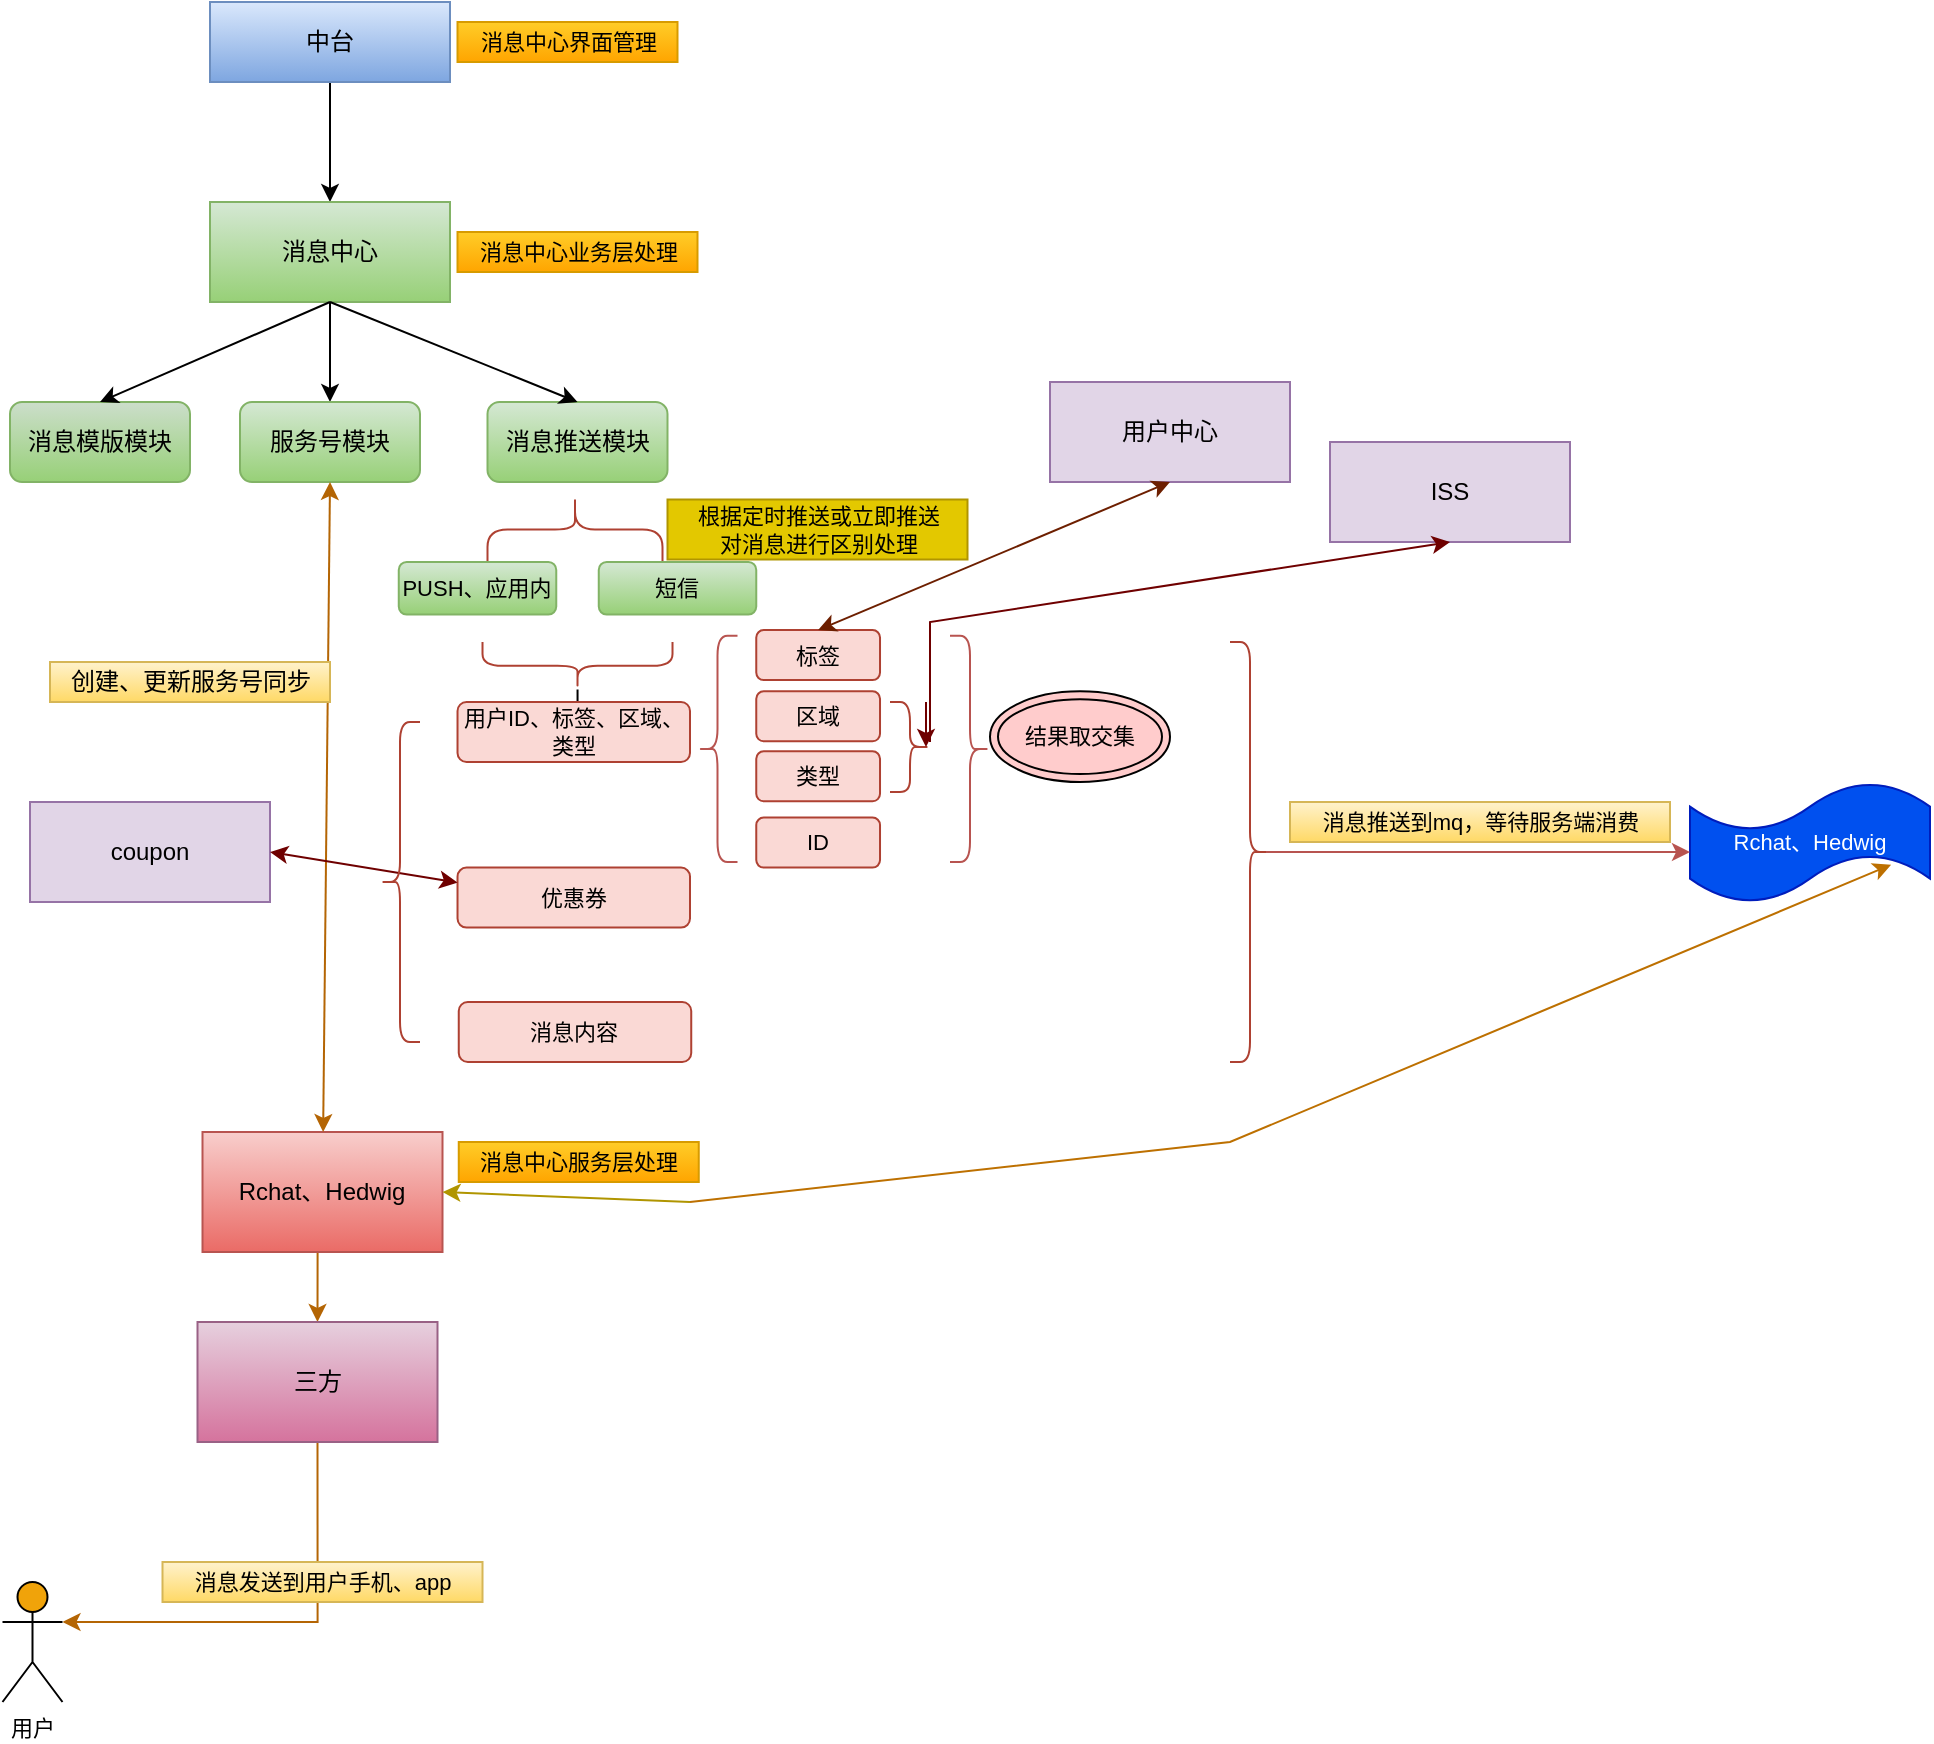 <mxfile version="18.2.0" type="github">
  <diagram id="_1OipIb5Q-4CC24sANAU" name="Page-1">
    <mxGraphModel dx="1426" dy="794" grid="1" gridSize="10" guides="1" tooltips="1" connect="1" arrows="1" fold="1" page="1" pageScale="1" pageWidth="827" pageHeight="1169" math="0" shadow="0">
      <root>
        <mxCell id="0" />
        <mxCell id="1" parent="0" />
        <mxCell id="5bzese59VaXOv46YJbxD-38" style="edgeStyle=orthogonalEdgeStyle;rounded=0;orthogonalLoop=1;jettySize=auto;html=1;entryX=0.5;entryY=0;entryDx=0;entryDy=0;fontSize=11;" parent="1" source="5bzese59VaXOv46YJbxD-2" target="5bzese59VaXOv46YJbxD-5" edge="1">
          <mxGeometry relative="1" as="geometry" />
        </mxCell>
        <mxCell id="5bzese59VaXOv46YJbxD-2" value="中台" style="whiteSpace=wrap;html=1;rounded=0;fillColor=#dae8fc;gradientColor=#7ea6e0;strokeColor=#6c8ebf;" parent="1" vertex="1">
          <mxGeometry x="310" y="100" width="120" height="40" as="geometry" />
        </mxCell>
        <mxCell id="5bzese59VaXOv46YJbxD-39" style="edgeStyle=orthogonalEdgeStyle;rounded=0;orthogonalLoop=1;jettySize=auto;html=1;entryX=0.5;entryY=0;entryDx=0;entryDy=0;fontSize=11;" parent="1" source="5bzese59VaXOv46YJbxD-5" target="5bzese59VaXOv46YJbxD-9" edge="1">
          <mxGeometry relative="1" as="geometry" />
        </mxCell>
        <mxCell id="5bzese59VaXOv46YJbxD-5" value="消息中心" style="whiteSpace=wrap;html=1;rounded=0;fillColor=#d5e8d4;gradientColor=#97d077;strokeColor=#82b366;" parent="1" vertex="1">
          <mxGeometry x="310" y="200" width="120" height="50" as="geometry" />
        </mxCell>
        <mxCell id="5bzese59VaXOv46YJbxD-7" value="消息模版模块" style="rounded=1;whiteSpace=wrap;html=1;fillColor=#CCDECB;gradientColor=#97d077;strokeColor=#82b366;" parent="1" vertex="1">
          <mxGeometry x="210" y="300" width="90" height="40" as="geometry" />
        </mxCell>
        <mxCell id="5bzese59VaXOv46YJbxD-8" value="消息推送模块" style="rounded=1;whiteSpace=wrap;html=1;fillColor=#d5e8d4;gradientColor=#97d077;strokeColor=#82b366;" parent="1" vertex="1">
          <mxGeometry x="448.75" y="300" width="90" height="40" as="geometry" />
        </mxCell>
        <mxCell id="5bzese59VaXOv46YJbxD-9" value="服务号模块" style="rounded=1;whiteSpace=wrap;html=1;fillColor=#d5e8d4;gradientColor=#97d077;strokeColor=#82b366;" parent="1" vertex="1">
          <mxGeometry x="325" y="300" width="90" height="40" as="geometry" />
        </mxCell>
        <mxCell id="5bzese59VaXOv46YJbxD-37" style="edgeStyle=orthogonalEdgeStyle;rounded=0;orthogonalLoop=1;jettySize=auto;html=1;exitX=0.5;exitY=1;exitDx=0;exitDy=0;entryX=0.5;entryY=0;entryDx=0;entryDy=0;fontSize=11;fillColor=#fad7ac;strokeColor=#b46504;" parent="1" source="5bzese59VaXOv46YJbxD-14" target="5bzese59VaXOv46YJbxD-33" edge="1">
          <mxGeometry relative="1" as="geometry" />
        </mxCell>
        <mxCell id="5bzese59VaXOv46YJbxD-14" value="Rchat、Hedwig" style="whiteSpace=wrap;html=1;rounded=0;fillColor=#f8cecc;gradientColor=#ea6b66;strokeColor=#b85450;" parent="1" vertex="1">
          <mxGeometry x="306.25" y="665" width="120" height="60" as="geometry" />
        </mxCell>
        <mxCell id="5bzese59VaXOv46YJbxD-18" value="" style="endArrow=classic;startArrow=classic;html=1;rounded=0;entryX=0.5;entryY=1;entryDx=0;entryDy=0;fillColor=#fad7ac;strokeColor=#b46504;" parent="1" source="5bzese59VaXOv46YJbxD-14" target="5bzese59VaXOv46YJbxD-9" edge="1">
          <mxGeometry width="50" height="50" relative="1" as="geometry">
            <mxPoint x="450" y="430" as="sourcePoint" />
            <mxPoint x="500" y="380" as="targetPoint" />
            <Array as="points" />
          </mxGeometry>
        </mxCell>
        <mxCell id="5bzese59VaXOv46YJbxD-19" value="创建、更新服务号同步" style="text;html=1;align=center;verticalAlign=middle;resizable=0;points=[];autosize=1;strokeColor=#d6b656;fillColor=#fff2cc;gradientColor=#ffd966;" parent="1" vertex="1">
          <mxGeometry x="230" y="430" width="140" height="20" as="geometry" />
        </mxCell>
        <mxCell id="5bzese59VaXOv46YJbxD-20" value="" style="shape=curlyBracket;whiteSpace=wrap;html=1;rounded=1;size=0.5;rotation=90;fillColor=#fad9d5;strokeColor=#ae4132;" parent="1" vertex="1">
          <mxGeometry x="475" y="320" width="35" height="87.5" as="geometry" />
        </mxCell>
        <mxCell id="5bzese59VaXOv46YJbxD-21" value="&lt;font style=&quot;font-size: 11px;&quot;&gt;PUSH、应用内&lt;/font&gt;" style="rounded=1;whiteSpace=wrap;html=1;fillColor=#d5e8d4;gradientColor=#97d077;strokeColor=#82b366;" parent="1" vertex="1">
          <mxGeometry x="404.38" y="380" width="78.75" height="26.25" as="geometry" />
        </mxCell>
        <mxCell id="5bzese59VaXOv46YJbxD-22" value="&lt;span style=&quot;font-size: 11px;&quot;&gt;短信&lt;/span&gt;" style="rounded=1;whiteSpace=wrap;html=1;fillColor=#d5e8d4;gradientColor=#97d077;strokeColor=#82b366;" parent="1" vertex="1">
          <mxGeometry x="504.38" y="380" width="78.75" height="26.25" as="geometry" />
        </mxCell>
        <mxCell id="5bzese59VaXOv46YJbxD-47" value="" style="edgeStyle=orthogonalEdgeStyle;rounded=0;orthogonalLoop=1;jettySize=auto;html=1;fontSize=11;" parent="1" source="5bzese59VaXOv46YJbxD-28" target="5bzese59VaXOv46YJbxD-46" edge="1">
          <mxGeometry relative="1" as="geometry" />
        </mxCell>
        <mxCell id="5bzese59VaXOv46YJbxD-28" value="" style="shape=curlyBracket;whiteSpace=wrap;html=1;rounded=1;flipH=1;fontSize=11;rotation=90;fillColor=#fad9d5;strokeColor=#ae4132;" parent="1" vertex="1">
          <mxGeometry x="481.88" y="384.38" width="23.75" height="95" as="geometry" />
        </mxCell>
        <mxCell id="5bzese59VaXOv46YJbxD-31" value="消息推送到mq，等待服务端消费" style="text;html=1;align=center;verticalAlign=middle;resizable=0;points=[];autosize=1;strokeColor=#d6b656;fillColor=#fff2cc;fontSize=11;gradientColor=#ffd966;" parent="1" vertex="1">
          <mxGeometry x="850" y="500" width="190" height="20" as="geometry" />
        </mxCell>
        <mxCell id="5bzese59VaXOv46YJbxD-36" style="edgeStyle=orthogonalEdgeStyle;rounded=0;orthogonalLoop=1;jettySize=auto;html=1;exitX=0.5;exitY=1;exitDx=0;exitDy=0;fontSize=11;fillColor=#fad7ac;strokeColor=#b46504;entryX=1;entryY=0.333;entryDx=0;entryDy=0;entryPerimeter=0;" parent="1" source="5bzese59VaXOv46YJbxD-33" target="5bzese59VaXOv46YJbxD-34" edge="1">
          <mxGeometry relative="1" as="geometry">
            <mxPoint x="364.25" y="960" as="targetPoint" />
          </mxGeometry>
        </mxCell>
        <mxCell id="5bzese59VaXOv46YJbxD-33" value="三方" style="whiteSpace=wrap;html=1;rounded=0;fillColor=#e6d0de;gradientColor=#d5739d;strokeColor=#996185;" parent="1" vertex="1">
          <mxGeometry x="303.75" y="760" width="120" height="60" as="geometry" />
        </mxCell>
        <mxCell id="5bzese59VaXOv46YJbxD-34" value="用户" style="shape=umlActor;verticalLabelPosition=bottom;verticalAlign=top;html=1;fontSize=11;fillColor=#F0A30A;" parent="1" vertex="1">
          <mxGeometry x="206.25" y="890" width="30" height="60" as="geometry" />
        </mxCell>
        <mxCell id="5bzese59VaXOv46YJbxD-40" value="" style="endArrow=classic;html=1;rounded=0;fontSize=11;entryX=0.5;entryY=0;entryDx=0;entryDy=0;" parent="1" target="5bzese59VaXOv46YJbxD-7" edge="1">
          <mxGeometry width="50" height="50" relative="1" as="geometry">
            <mxPoint x="370" y="250" as="sourcePoint" />
            <mxPoint x="300" y="260" as="targetPoint" />
          </mxGeometry>
        </mxCell>
        <mxCell id="5bzese59VaXOv46YJbxD-41" value="" style="endArrow=classic;html=1;rounded=0;fontSize=11;entryX=0.5;entryY=0;entryDx=0;entryDy=0;" parent="1" target="5bzese59VaXOv46YJbxD-8" edge="1">
          <mxGeometry width="50" height="50" relative="1" as="geometry">
            <mxPoint x="370" y="250" as="sourcePoint" />
            <mxPoint x="263.75" y="300" as="targetPoint" />
          </mxGeometry>
        </mxCell>
        <mxCell id="5bzese59VaXOv46YJbxD-42" value="消息中心界面管理" style="text;html=1;align=center;verticalAlign=middle;resizable=0;points=[];autosize=1;strokeColor=#d79b00;fillColor=#ffcd28;fontSize=11;gradientColor=#ffa500;" parent="1" vertex="1">
          <mxGeometry x="433.75" y="110" width="110" height="20" as="geometry" />
        </mxCell>
        <mxCell id="5bzese59VaXOv46YJbxD-43" value="消息中心业务层处理" style="text;html=1;align=center;verticalAlign=middle;resizable=0;points=[];autosize=1;strokeColor=#d79b00;fillColor=#ffcd28;fontSize=11;gradientColor=#ffa500;" parent="1" vertex="1">
          <mxGeometry x="433.75" y="215" width="120" height="20" as="geometry" />
        </mxCell>
        <mxCell id="5bzese59VaXOv46YJbxD-45" value="消息发送到用户手机、app" style="text;html=1;align=center;verticalAlign=middle;resizable=0;points=[];autosize=1;strokeColor=#d6b656;fillColor=#fff2cc;fontSize=11;gradientColor=#ffd966;" parent="1" vertex="1">
          <mxGeometry x="286.25" y="880" width="160" height="20" as="geometry" />
        </mxCell>
        <mxCell id="5bzese59VaXOv46YJbxD-46" value="用户ID、标签、区域、类型" style="whiteSpace=wrap;html=1;fontSize=11;fillColor=#fad9d5;strokeColor=#ae4132;rounded=1;" parent="1" vertex="1">
          <mxGeometry x="433.76" y="450" width="116.24" height="30" as="geometry" />
        </mxCell>
        <mxCell id="5bzese59VaXOv46YJbxD-54" value="" style="shape=curlyBracket;whiteSpace=wrap;html=1;rounded=1;fontSize=11;fillColor=#f8cecc;gradientColor=#ea6b66;strokeColor=#b85450;" parent="1" vertex="1">
          <mxGeometry x="553.75" y="416.88" width="20" height="113.12" as="geometry" />
        </mxCell>
        <mxCell id="5bzese59VaXOv46YJbxD-60" value="标签" style="whiteSpace=wrap;html=1;fontSize=11;fillColor=#fad9d5;strokeColor=#ae4132;rounded=1;" parent="1" vertex="1">
          <mxGeometry x="583.13" y="414.06" width="61.88" height="25" as="geometry" />
        </mxCell>
        <mxCell id="5bzese59VaXOv46YJbxD-61" value="区域" style="whiteSpace=wrap;html=1;fontSize=11;fillColor=#fad9d5;strokeColor=#ae4132;rounded=1;" parent="1" vertex="1">
          <mxGeometry x="583.13" y="444.68" width="61.88" height="25" as="geometry" />
        </mxCell>
        <mxCell id="5bzese59VaXOv46YJbxD-62" value="类型" style="whiteSpace=wrap;html=1;fontSize=11;fillColor=#fad9d5;strokeColor=#ae4132;rounded=1;" parent="1" vertex="1">
          <mxGeometry x="583.13" y="474.68" width="61.88" height="25" as="geometry" />
        </mxCell>
        <mxCell id="5bzese59VaXOv46YJbxD-63" value="用户中心" style="whiteSpace=wrap;html=1;rounded=0;fillColor=#e1d5e7;strokeColor=#9673a6;" parent="1" vertex="1">
          <mxGeometry x="730" y="290" width="120" height="50" as="geometry" />
        </mxCell>
        <mxCell id="5bzese59VaXOv46YJbxD-64" value="ID" style="whiteSpace=wrap;html=1;fontSize=11;fillColor=#fad9d5;strokeColor=#ae4132;rounded=1;" parent="1" vertex="1">
          <mxGeometry x="583.13" y="507.81" width="61.88" height="25" as="geometry" />
        </mxCell>
        <mxCell id="5bzese59VaXOv46YJbxD-65" value="" style="endArrow=classic;startArrow=classic;html=1;rounded=0;fontSize=11;exitX=0.5;exitY=0;exitDx=0;exitDy=0;entryX=0.5;entryY=1;entryDx=0;entryDy=0;fillColor=#a0522d;strokeColor=#6D1F00;" parent="1" source="5bzese59VaXOv46YJbxD-60" target="5bzese59VaXOv46YJbxD-63" edge="1">
          <mxGeometry width="50" height="50" relative="1" as="geometry">
            <mxPoint x="700" y="430" as="sourcePoint" />
            <mxPoint x="750" y="380" as="targetPoint" />
          </mxGeometry>
        </mxCell>
        <mxCell id="5bzese59VaXOv46YJbxD-67" value="ISS" style="whiteSpace=wrap;html=1;rounded=0;fillColor=#e1d5e7;strokeColor=#9673a6;" parent="1" vertex="1">
          <mxGeometry x="870" y="320" width="120" height="50" as="geometry" />
        </mxCell>
        <mxCell id="5bzese59VaXOv46YJbxD-70" value="" style="shape=curlyBracket;whiteSpace=wrap;html=1;rounded=1;flipH=1;fontSize=11;fillColor=#fad9d5;strokeColor=#ae4132;" parent="1" vertex="1">
          <mxGeometry x="650" y="450" width="20" height="45" as="geometry" />
        </mxCell>
        <mxCell id="5bzese59VaXOv46YJbxD-71" value="" style="endArrow=classic;startArrow=none;html=1;rounded=0;fontSize=11;entryX=0.5;entryY=1;entryDx=0;entryDy=0;fillColor=#a20025;strokeColor=#6F0000;" parent="1" target="5bzese59VaXOv46YJbxD-67" edge="1">
          <mxGeometry width="50" height="50" relative="1" as="geometry">
            <mxPoint x="670" y="470" as="sourcePoint" />
            <mxPoint x="740" y="450" as="targetPoint" />
            <Array as="points">
              <mxPoint x="670" y="410" />
            </Array>
          </mxGeometry>
        </mxCell>
        <mxCell id="5bzese59VaXOv46YJbxD-73" value="" style="endArrow=none;startArrow=classic;html=1;rounded=0;fontSize=11;exitX=0.1;exitY=0.5;exitDx=0;exitDy=0;exitPerimeter=0;fillColor=#a20025;strokeColor=#6F0000;" parent="1" source="5bzese59VaXOv46YJbxD-70" edge="1">
          <mxGeometry width="50" height="50" relative="1" as="geometry">
            <mxPoint x="668" y="472.5" as="sourcePoint" />
            <mxPoint x="668" y="450" as="targetPoint" />
          </mxGeometry>
        </mxCell>
        <mxCell id="5bzese59VaXOv46YJbxD-74" value="" style="shape=curlyBracket;whiteSpace=wrap;html=1;rounded=1;fontSize=11;fillColor=#f8cecc;gradientColor=#ea6b66;strokeColor=#b85450;rotation=-180;" parent="1" vertex="1">
          <mxGeometry x="680" y="416.88" width="20" height="113.12" as="geometry" />
        </mxCell>
        <mxCell id="5bzese59VaXOv46YJbxD-77" value="结果取交集" style="ellipse;shape=doubleEllipse;whiteSpace=wrap;html=1;fontSize=11;fillColor=#FFCCCC;" parent="1" vertex="1">
          <mxGeometry x="700" y="444.68" width="90" height="45.32" as="geometry" />
        </mxCell>
        <mxCell id="5bzese59VaXOv46YJbxD-78" value="优惠券" style="whiteSpace=wrap;html=1;fontSize=11;fillColor=#fad9d5;strokeColor=#ae4132;rounded=1;" parent="1" vertex="1">
          <mxGeometry x="433.76" y="532.81" width="116.24" height="30" as="geometry" />
        </mxCell>
        <mxCell id="5bzese59VaXOv46YJbxD-79" value="coupon" style="whiteSpace=wrap;html=1;rounded=0;fillColor=#e1d5e7;strokeColor=#9673a6;" parent="1" vertex="1">
          <mxGeometry x="220" y="500" width="120" height="50" as="geometry" />
        </mxCell>
        <mxCell id="5bzese59VaXOv46YJbxD-80" value="" style="endArrow=classic;startArrow=classic;html=1;rounded=0;fontSize=11;exitX=1;exitY=0.5;exitDx=0;exitDy=0;entryX=0;entryY=0.25;entryDx=0;entryDy=0;fillColor=#a20025;strokeColor=#6F0000;" parent="1" source="5bzese59VaXOv46YJbxD-79" target="5bzese59VaXOv46YJbxD-78" edge="1">
          <mxGeometry width="50" height="50" relative="1" as="geometry">
            <mxPoint x="380" y="570" as="sourcePoint" />
            <mxPoint x="430" y="520" as="targetPoint" />
          </mxGeometry>
        </mxCell>
        <mxCell id="5bzese59VaXOv46YJbxD-81" value="" style="shape=curlyBracket;whiteSpace=wrap;html=1;rounded=1;fontSize=11;fillColor=#fad9d5;strokeColor=#ae4132;" parent="1" vertex="1">
          <mxGeometry x="395" y="460" width="20" height="160" as="geometry" />
        </mxCell>
        <mxCell id="5bzese59VaXOv46YJbxD-82" value="消息内容" style="whiteSpace=wrap;html=1;fontSize=11;fillColor=#fad9d5;strokeColor=#ae4132;rounded=1;" parent="1" vertex="1">
          <mxGeometry x="434.38" y="600" width="116.24" height="30" as="geometry" />
        </mxCell>
        <mxCell id="5bzese59VaXOv46YJbxD-83" value="" style="shape=curlyBracket;whiteSpace=wrap;html=1;rounded=1;flipH=1;fontSize=11;fillColor=#fad9d5;strokeColor=#ae4132;" parent="1" vertex="1">
          <mxGeometry x="820" y="420" width="20" height="210" as="geometry" />
        </mxCell>
        <mxCell id="5bzese59VaXOv46YJbxD-84" value="Rchat、Hedwig" style="shape=tape;whiteSpace=wrap;html=1;fontSize=11;fillColor=#0050ef;fontColor=#ffffff;strokeColor=#001DBC;" parent="1" vertex="1">
          <mxGeometry x="1050" y="490.31" width="120" height="60" as="geometry" />
        </mxCell>
        <mxCell id="5bzese59VaXOv46YJbxD-85" value="" style="endArrow=classic;html=1;rounded=0;fontSize=11;exitX=0.1;exitY=0.5;exitDx=0;exitDy=0;exitPerimeter=0;fillColor=#f8cecc;strokeColor=#b85450;" parent="1" source="5bzese59VaXOv46YJbxD-83" edge="1">
          <mxGeometry width="50" height="50" relative="1" as="geometry">
            <mxPoint x="850" y="560" as="sourcePoint" />
            <mxPoint x="1050" y="525" as="targetPoint" />
          </mxGeometry>
        </mxCell>
        <mxCell id="5bzese59VaXOv46YJbxD-86" value="" style="endArrow=classic;startArrow=none;html=1;rounded=0;fontSize=11;entryX=0.838;entryY=0.684;entryDx=0;entryDy=0;entryPerimeter=0;fillColor=#f0a30a;strokeColor=#BD7000;" parent="1" target="5bzese59VaXOv46YJbxD-84" edge="1">
          <mxGeometry width="50" height="50" relative="1" as="geometry">
            <mxPoint x="550" y="700" as="sourcePoint" />
            <mxPoint x="1010" y="610" as="targetPoint" />
            <Array as="points">
              <mxPoint x="820" y="670" />
            </Array>
          </mxGeometry>
        </mxCell>
        <mxCell id="5bzese59VaXOv46YJbxD-44" value="消息中心服务层处理" style="text;html=1;align=center;verticalAlign=middle;resizable=0;points=[];autosize=1;strokeColor=#d79b00;fillColor=#ffcd28;fontSize=11;gradientColor=#ffa500;" parent="1" vertex="1">
          <mxGeometry x="434.38" y="670" width="120" height="20" as="geometry" />
        </mxCell>
        <mxCell id="5bzese59VaXOv46YJbxD-87" value="" style="endArrow=none;startArrow=classic;html=1;rounded=0;fontSize=11;exitX=1;exitY=0.5;exitDx=0;exitDy=0;fillColor=#e3c800;strokeColor=#B09500;" parent="1" source="5bzese59VaXOv46YJbxD-14" edge="1">
          <mxGeometry width="50" height="50" relative="1" as="geometry">
            <mxPoint x="426.25" y="695.0" as="sourcePoint" />
            <mxPoint x="550" y="700" as="targetPoint" />
            <Array as="points" />
          </mxGeometry>
        </mxCell>
        <mxCell id="5bzese59VaXOv46YJbxD-88" value="根据定时推送或立即推送&lt;br&gt;对消息进行区别处理" style="text;html=1;align=center;verticalAlign=middle;resizable=0;points=[];autosize=1;strokeColor=#B09500;fillColor=#e3c800;fontSize=11;fontColor=#000000;" parent="1" vertex="1">
          <mxGeometry x="538.75" y="348.75" width="150" height="30" as="geometry" />
        </mxCell>
      </root>
    </mxGraphModel>
  </diagram>
</mxfile>
